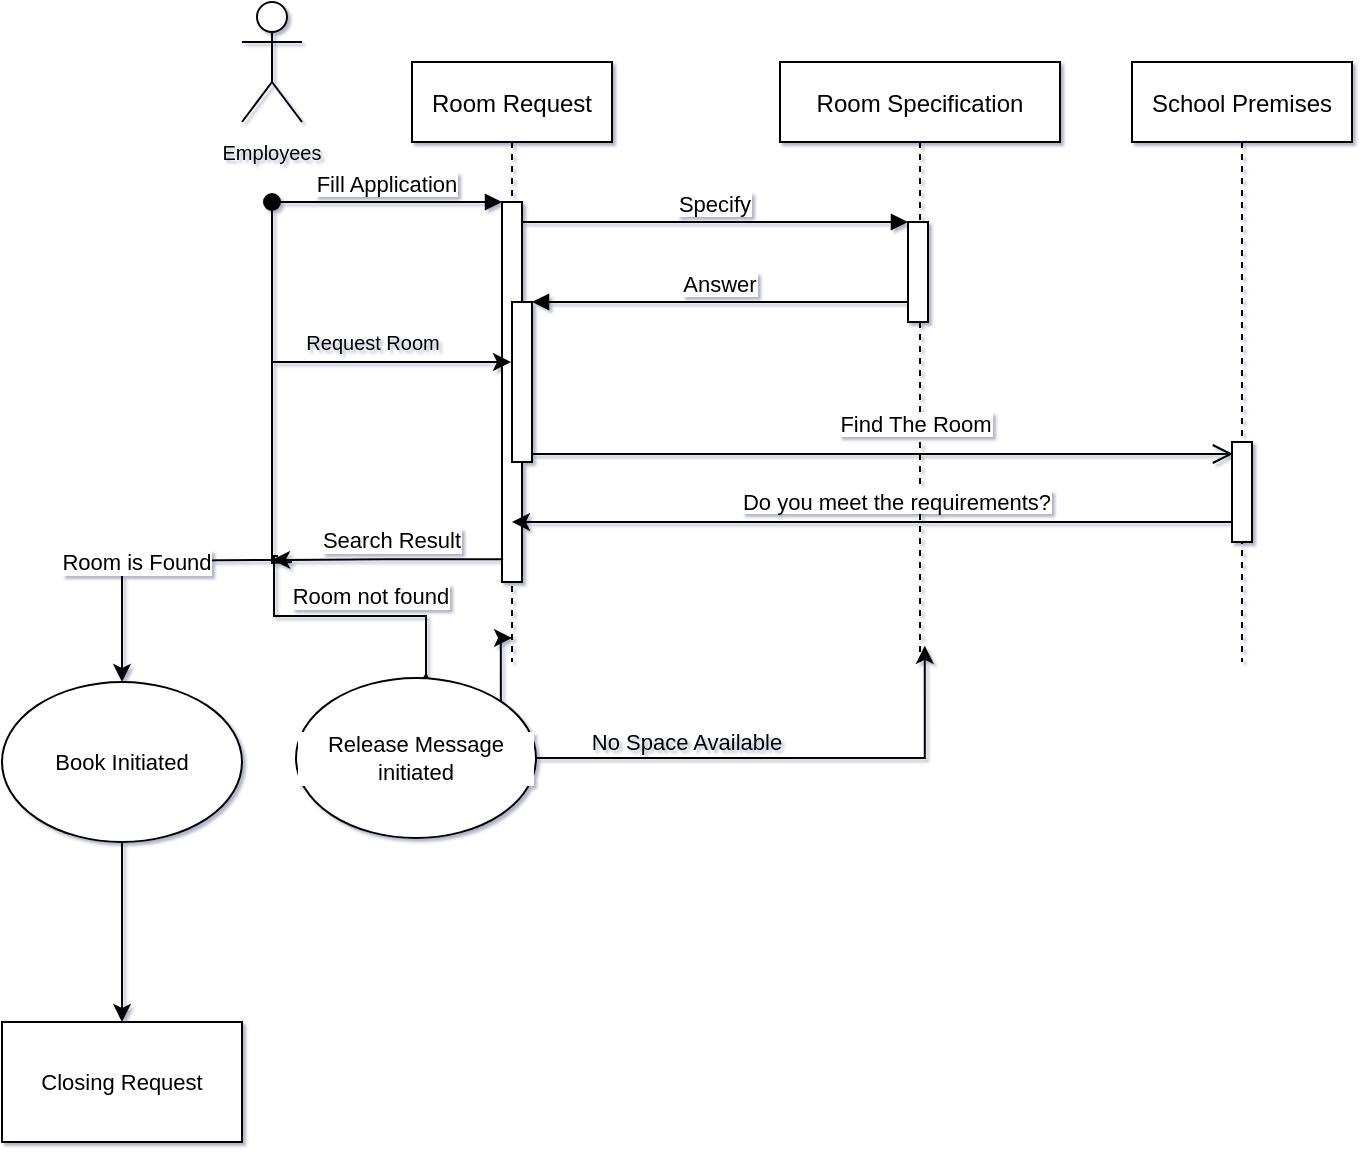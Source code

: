 <mxfile version="15.4.1" type="github">
  <diagram id="kgpKYQtTHZ0yAKxKKP6v" name="Page-1">
    <mxGraphModel dx="1781" dy="517" grid="1" gridSize="10" guides="1" tooltips="1" connect="1" arrows="1" fold="1" page="1" pageScale="1" pageWidth="850" pageHeight="1100" math="0" shadow="1">
      <root>
        <mxCell id="0" />
        <mxCell id="1" parent="0" />
        <mxCell id="3nuBFxr9cyL0pnOWT2aG-1" value="Room Request" style="shape=umlLifeline;perimeter=lifelinePerimeter;container=1;collapsible=0;recursiveResize=0;rounded=0;shadow=0;strokeWidth=1;" parent="1" vertex="1">
          <mxGeometry x="193" y="80" width="100" height="300" as="geometry" />
        </mxCell>
        <mxCell id="3nuBFxr9cyL0pnOWT2aG-2" value="" style="points=[];perimeter=orthogonalPerimeter;rounded=0;shadow=0;strokeWidth=1;" parent="3nuBFxr9cyL0pnOWT2aG-1" vertex="1">
          <mxGeometry x="45" y="70" width="10" height="190" as="geometry" />
        </mxCell>
        <mxCell id="3nuBFxr9cyL0pnOWT2aG-3" value="Fill Application" style="verticalAlign=bottom;startArrow=oval;endArrow=block;startSize=8;shadow=0;strokeWidth=1;" parent="3nuBFxr9cyL0pnOWT2aG-1" target="3nuBFxr9cyL0pnOWT2aG-2" edge="1">
          <mxGeometry relative="1" as="geometry">
            <mxPoint x="-70" y="70" as="sourcePoint" />
          </mxGeometry>
        </mxCell>
        <mxCell id="3nuBFxr9cyL0pnOWT2aG-4" value="" style="points=[];perimeter=orthogonalPerimeter;rounded=0;shadow=0;strokeWidth=1;" parent="3nuBFxr9cyL0pnOWT2aG-1" vertex="1">
          <mxGeometry x="50" y="120" width="10" height="80" as="geometry" />
        </mxCell>
        <mxCell id="CUH2-jBaXbAoZu0HupLi-17" value="Search Result" style="text;html=1;strokeColor=none;fillColor=none;align=center;verticalAlign=middle;whiteSpace=wrap;rounded=0;labelBackgroundColor=#FFFFFF;fontSize=11;" vertex="1" parent="3nuBFxr9cyL0pnOWT2aG-1">
          <mxGeometry x="-50" y="224" width="80" height="30" as="geometry" />
        </mxCell>
        <mxCell id="3nuBFxr9cyL0pnOWT2aG-5" value="Room Specification" style="shape=umlLifeline;perimeter=lifelinePerimeter;container=1;collapsible=0;recursiveResize=0;rounded=0;shadow=0;strokeWidth=1;" parent="1" vertex="1">
          <mxGeometry x="377" y="80" width="140" height="300" as="geometry" />
        </mxCell>
        <mxCell id="3nuBFxr9cyL0pnOWT2aG-6" value="" style="points=[];perimeter=orthogonalPerimeter;rounded=0;shadow=0;strokeWidth=1;" parent="3nuBFxr9cyL0pnOWT2aG-5" vertex="1">
          <mxGeometry x="64" y="80" width="10" height="50" as="geometry" />
        </mxCell>
        <mxCell id="CUH2-jBaXbAoZu0HupLi-11" value="&lt;div style=&quot;font-size: 11px&quot;&gt;&lt;font style=&quot;font-size: 11px&quot;&gt;&lt;span style=&quot;background-color: rgb(255 , 255 , 255)&quot;&gt;Do you meet the requirements?&lt;/span&gt;&lt;/font&gt;&lt;/div&gt;" style="text;html=1;align=center;verticalAlign=middle;resizable=0;points=[];autosize=1;strokeColor=none;fillColor=none;fontSize=10;" vertex="1" parent="3nuBFxr9cyL0pnOWT2aG-5">
          <mxGeometry x="-27" y="210" width="170" height="20" as="geometry" />
        </mxCell>
        <mxCell id="3nuBFxr9cyL0pnOWT2aG-8" value="Specify" style="verticalAlign=bottom;endArrow=block;entryX=0;entryY=0;shadow=0;strokeWidth=1;" parent="1" source="3nuBFxr9cyL0pnOWT2aG-2" target="3nuBFxr9cyL0pnOWT2aG-6" edge="1">
          <mxGeometry relative="1" as="geometry">
            <mxPoint x="348" y="160" as="sourcePoint" />
          </mxGeometry>
        </mxCell>
        <mxCell id="3nuBFxr9cyL0pnOWT2aG-9" value="Answer" style="verticalAlign=bottom;endArrow=block;entryX=1;entryY=0;shadow=0;strokeWidth=1;" parent="1" source="3nuBFxr9cyL0pnOWT2aG-6" target="3nuBFxr9cyL0pnOWT2aG-4" edge="1">
          <mxGeometry relative="1" as="geometry">
            <mxPoint x="313" y="200" as="sourcePoint" />
          </mxGeometry>
        </mxCell>
        <mxCell id="3nuBFxr9cyL0pnOWT2aG-10" value="Find The Room" style="verticalAlign=bottom;endArrow=open;endSize=8;shadow=0;strokeWidth=1;" parent="1" edge="1">
          <mxGeometry x="0.095" y="6" relative="1" as="geometry">
            <mxPoint x="603.5" y="276" as="targetPoint" />
            <mxPoint x="253" y="276" as="sourcePoint" />
            <mxPoint as="offset" />
          </mxGeometry>
        </mxCell>
        <mxCell id="d1-zGNS-yDANcjSt0rI0-1" value="&lt;font style=&quot;font-size: 10px&quot;&gt;Employees&lt;/font&gt;" style="text;html=1;strokeColor=none;fillColor=none;align=center;verticalAlign=middle;whiteSpace=wrap;rounded=0;" parent="1" vertex="1">
          <mxGeometry x="93" y="110" width="60" height="30" as="geometry" />
        </mxCell>
        <mxCell id="CUH2-jBaXbAoZu0HupLi-1" value="" style="endArrow=classic;html=1;rounded=0;fontSize=10;edgeStyle=orthogonalEdgeStyle;" edge="1" parent="1" target="3nuBFxr9cyL0pnOWT2aG-1">
          <mxGeometry width="50" height="50" relative="1" as="geometry">
            <mxPoint x="123" y="150" as="sourcePoint" />
            <mxPoint x="173" y="200" as="targetPoint" />
            <Array as="points">
              <mxPoint x="123" y="230" />
            </Array>
          </mxGeometry>
        </mxCell>
        <mxCell id="CUH2-jBaXbAoZu0HupLi-3" value="Request Room" style="text;html=1;align=center;verticalAlign=middle;resizable=0;points=[];autosize=1;strokeColor=none;fillColor=none;fontSize=10;" vertex="1" parent="1">
          <mxGeometry x="133" y="210" width="80" height="20" as="geometry" />
        </mxCell>
        <mxCell id="CUH2-jBaXbAoZu0HupLi-7" value="School Premises" style="shape=umlLifeline;perimeter=lifelinePerimeter;container=1;collapsible=0;recursiveResize=0;rounded=0;shadow=0;strokeWidth=1;" vertex="1" parent="1">
          <mxGeometry x="553" y="80" width="110" height="300" as="geometry" />
        </mxCell>
        <mxCell id="CUH2-jBaXbAoZu0HupLi-8" value="" style="points=[];perimeter=orthogonalPerimeter;rounded=0;shadow=0;strokeWidth=1;" vertex="1" parent="CUH2-jBaXbAoZu0HupLi-7">
          <mxGeometry x="50" y="190" width="10" height="50" as="geometry" />
        </mxCell>
        <mxCell id="CUH2-jBaXbAoZu0HupLi-9" value="" style="endArrow=classic;html=1;rounded=0;fontSize=10;edgeStyle=orthogonalEdgeStyle;" edge="1" parent="1" target="3nuBFxr9cyL0pnOWT2aG-1">
          <mxGeometry width="50" height="50" relative="1" as="geometry">
            <mxPoint x="603" y="310" as="sourcePoint" />
            <mxPoint x="261.52" y="320.24" as="targetPoint" />
            <Array as="points">
              <mxPoint x="353" y="310" />
              <mxPoint x="353" y="310" />
            </Array>
          </mxGeometry>
        </mxCell>
        <mxCell id="CUH2-jBaXbAoZu0HupLi-10" value="" style="shape=umlActor;verticalLabelPosition=bottom;verticalAlign=top;html=1;outlineConnect=0;fontSize=10;" vertex="1" parent="1">
          <mxGeometry x="108" y="50" width="30" height="60" as="geometry" />
        </mxCell>
        <mxCell id="CUH2-jBaXbAoZu0HupLi-12" value="" style="endArrow=classic;html=1;rounded=0;fontSize=11;edgeStyle=orthogonalEdgeStyle;exitX=0.055;exitY=0.94;exitDx=0;exitDy=0;exitPerimeter=0;" edge="1" parent="1" source="3nuBFxr9cyL0pnOWT2aG-2">
          <mxGeometry width="50" height="50" relative="1" as="geometry">
            <mxPoint x="138" y="320" as="sourcePoint" />
            <mxPoint x="123" y="329" as="targetPoint" />
          </mxGeometry>
        </mxCell>
        <mxCell id="CUH2-jBaXbAoZu0HupLi-16" value="" style="endArrow=none;html=1;rounded=0;fontSize=11;edgeStyle=orthogonalEdgeStyle;" edge="1" parent="1">
          <mxGeometry width="50" height="50" relative="1" as="geometry">
            <mxPoint x="133" y="330" as="sourcePoint" />
            <mxPoint x="123" y="230" as="targetPoint" />
          </mxGeometry>
        </mxCell>
        <mxCell id="CUH2-jBaXbAoZu0HupLi-18" value="" style="endArrow=classic;html=1;rounded=0;fontSize=11;edgeStyle=orthogonalEdgeStyle;" edge="1" parent="1" target="CUH2-jBaXbAoZu0HupLi-20">
          <mxGeometry relative="1" as="geometry">
            <mxPoint x="123" y="329" as="sourcePoint" />
            <mxPoint x="123" y="419" as="targetPoint" />
            <Array as="points" />
          </mxGeometry>
        </mxCell>
        <mxCell id="CUH2-jBaXbAoZu0HupLi-19" value="Room is Found" style="edgeLabel;resizable=0;html=1;align=center;verticalAlign=middle;labelBackgroundColor=#FFFFFF;fontSize=11;" connectable="0" vertex="1" parent="CUH2-jBaXbAoZu0HupLi-18">
          <mxGeometry relative="1" as="geometry" />
        </mxCell>
        <mxCell id="CUH2-jBaXbAoZu0HupLi-27" style="edgeStyle=orthogonalEdgeStyle;rounded=0;orthogonalLoop=1;jettySize=auto;html=1;exitX=0.5;exitY=1;exitDx=0;exitDy=0;fontSize=11;" edge="1" parent="1" source="CUH2-jBaXbAoZu0HupLi-20">
          <mxGeometry relative="1" as="geometry">
            <mxPoint x="48" y="560" as="targetPoint" />
          </mxGeometry>
        </mxCell>
        <mxCell id="CUH2-jBaXbAoZu0HupLi-20" value="Book Initiated" style="ellipse;whiteSpace=wrap;html=1;labelBackgroundColor=#FFFFFF;fontSize=11;" vertex="1" parent="1">
          <mxGeometry x="-12" y="390" width="120" height="80" as="geometry" />
        </mxCell>
        <mxCell id="CUH2-jBaXbAoZu0HupLi-22" style="edgeStyle=orthogonalEdgeStyle;rounded=0;orthogonalLoop=1;jettySize=auto;html=1;fontSize=11;entryX=0.543;entryY=-0.036;entryDx=0;entryDy=0;entryPerimeter=0;" edge="1" parent="1" target="CUH2-jBaXbAoZu0HupLi-21">
          <mxGeometry relative="1" as="geometry">
            <mxPoint x="204" y="397.0" as="targetPoint" />
            <mxPoint x="126" y="327" as="sourcePoint" />
            <Array as="points">
              <mxPoint x="124" y="327" />
              <mxPoint x="124" y="357" />
              <mxPoint x="200" y="357" />
              <mxPoint x="200" y="387" />
            </Array>
          </mxGeometry>
        </mxCell>
        <mxCell id="CUH2-jBaXbAoZu0HupLi-24" style="edgeStyle=orthogonalEdgeStyle;rounded=0;orthogonalLoop=1;jettySize=auto;html=1;exitX=1;exitY=0;exitDx=0;exitDy=0;fontSize=11;" edge="1" parent="1" source="CUH2-jBaXbAoZu0HupLi-21" target="3nuBFxr9cyL0pnOWT2aG-1">
          <mxGeometry relative="1" as="geometry" />
        </mxCell>
        <mxCell id="CUH2-jBaXbAoZu0HupLi-25" style="edgeStyle=orthogonalEdgeStyle;rounded=0;orthogonalLoop=1;jettySize=auto;html=1;exitX=1;exitY=0.5;exitDx=0;exitDy=0;entryX=0.517;entryY=0.973;entryDx=0;entryDy=0;entryPerimeter=0;fontSize=11;" edge="1" parent="1" source="CUH2-jBaXbAoZu0HupLi-21" target="3nuBFxr9cyL0pnOWT2aG-5">
          <mxGeometry relative="1" as="geometry" />
        </mxCell>
        <mxCell id="CUH2-jBaXbAoZu0HupLi-21" value="Release Message initiated" style="ellipse;whiteSpace=wrap;html=1;labelBackgroundColor=#FFFFFF;fontSize=11;" vertex="1" parent="1">
          <mxGeometry x="135" y="388" width="120" height="80" as="geometry" />
        </mxCell>
        <mxCell id="CUH2-jBaXbAoZu0HupLi-23" value="Room not found" style="edgeLabel;resizable=0;html=1;align=center;verticalAlign=middle;labelBackgroundColor=#FFFFFF;fontSize=11;" connectable="0" vertex="1" parent="1">
          <mxGeometry x="173.004" y="330.0" as="geometry">
            <mxPoint x="-1" y="17" as="offset" />
          </mxGeometry>
        </mxCell>
        <mxCell id="CUH2-jBaXbAoZu0HupLi-26" value="No Space Available" style="text;html=1;align=center;verticalAlign=middle;resizable=0;points=[];autosize=1;strokeColor=none;fillColor=none;fontSize=11;" vertex="1" parent="1">
          <mxGeometry x="275" y="410" width="110" height="20" as="geometry" />
        </mxCell>
        <mxCell id="CUH2-jBaXbAoZu0HupLi-28" value="Closing Request" style="rounded=0;whiteSpace=wrap;html=1;labelBackgroundColor=#FFFFFF;fontSize=11;" vertex="1" parent="1">
          <mxGeometry x="-12" y="560" width="120" height="60" as="geometry" />
        </mxCell>
      </root>
    </mxGraphModel>
  </diagram>
</mxfile>
